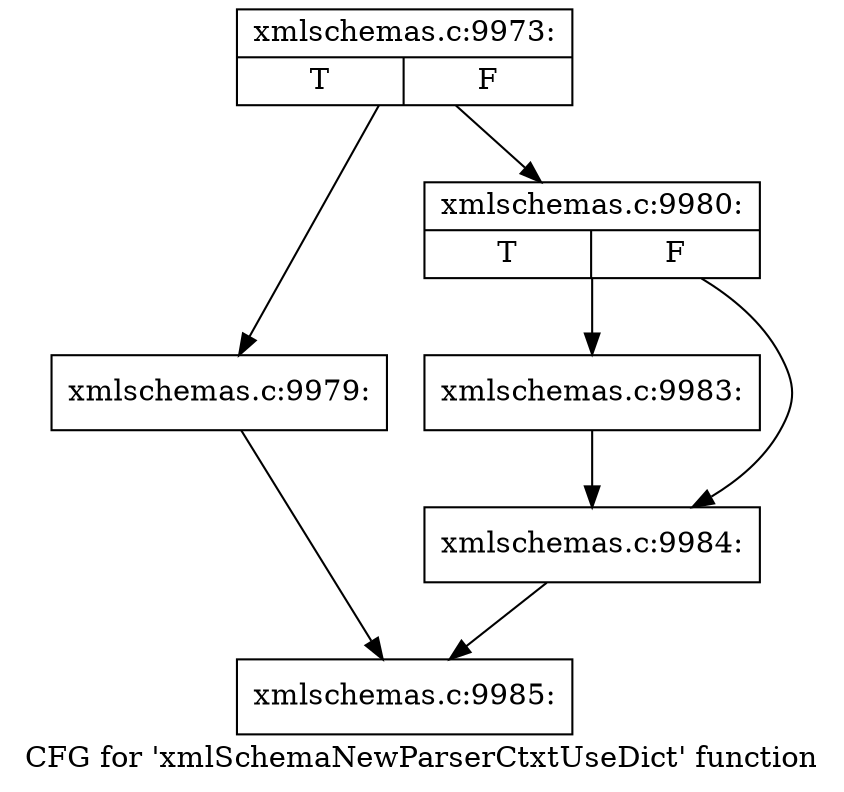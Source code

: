 digraph "CFG for 'xmlSchemaNewParserCtxtUseDict' function" {
	label="CFG for 'xmlSchemaNewParserCtxtUseDict' function";

	Node0x4d325d0 [shape=record,label="{xmlschemas.c:9973:|{<s0>T|<s1>F}}"];
	Node0x4d325d0 -> Node0x4bcc350;
	Node0x4d325d0 -> Node0x4bcc3a0;
	Node0x4bcc350 [shape=record,label="{xmlschemas.c:9979:}"];
	Node0x4bcc350 -> Node0x4bcb680;
	Node0x4bcc3a0 [shape=record,label="{xmlschemas.c:9980:|{<s0>T|<s1>F}}"];
	Node0x4bcc3a0 -> Node0x4bccb60;
	Node0x4bcc3a0 -> Node0x4bccbb0;
	Node0x4bccb60 [shape=record,label="{xmlschemas.c:9983:}"];
	Node0x4bccb60 -> Node0x4bccbb0;
	Node0x4bccbb0 [shape=record,label="{xmlschemas.c:9984:}"];
	Node0x4bccbb0 -> Node0x4bcb680;
	Node0x4bcb680 [shape=record,label="{xmlschemas.c:9985:}"];
}

